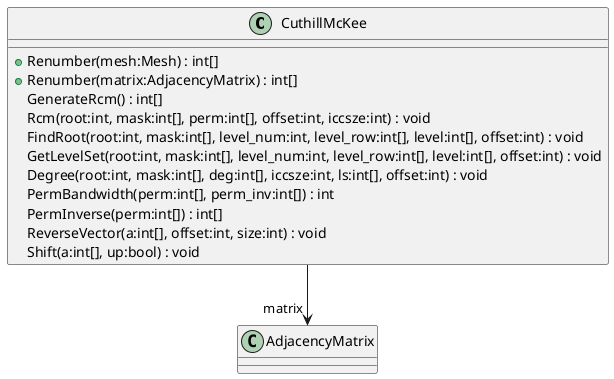 @startuml
class CuthillMcKee {
    + Renumber(mesh:Mesh) : int[]
    + Renumber(matrix:AdjacencyMatrix) : int[]
    GenerateRcm() : int[]
    Rcm(root:int, mask:int[], perm:int[], offset:int, iccsze:int) : void
    FindRoot(root:int, mask:int[], level_num:int, level_row:int[], level:int[], offset:int) : void
    GetLevelSet(root:int, mask:int[], level_num:int, level_row:int[], level:int[], offset:int) : void
    Degree(root:int, mask:int[], deg:int[], iccsze:int, ls:int[], offset:int) : void
    PermBandwidth(perm:int[], perm_inv:int[]) : int
    PermInverse(perm:int[]) : int[]
    ReverseVector(a:int[], offset:int, size:int) : void
    Shift(a:int[], up:bool) : void
}
CuthillMcKee --> "matrix" AdjacencyMatrix
@enduml
